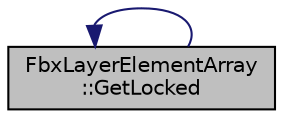 digraph "FbxLayerElementArray::GetLocked"
{
  edge [fontname="Helvetica",fontsize="10",labelfontname="Helvetica",labelfontsize="10"];
  node [fontname="Helvetica",fontsize="10",shape=record];
  rankdir="LR";
  Node76 [label="FbxLayerElementArray\l::GetLocked",height=0.2,width=0.4,color="black", fillcolor="grey75", style="filled", fontcolor="black"];
  Node76 -> Node76 [dir="back",color="midnightblue",fontsize="10",style="solid",fontname="Helvetica"];
}
